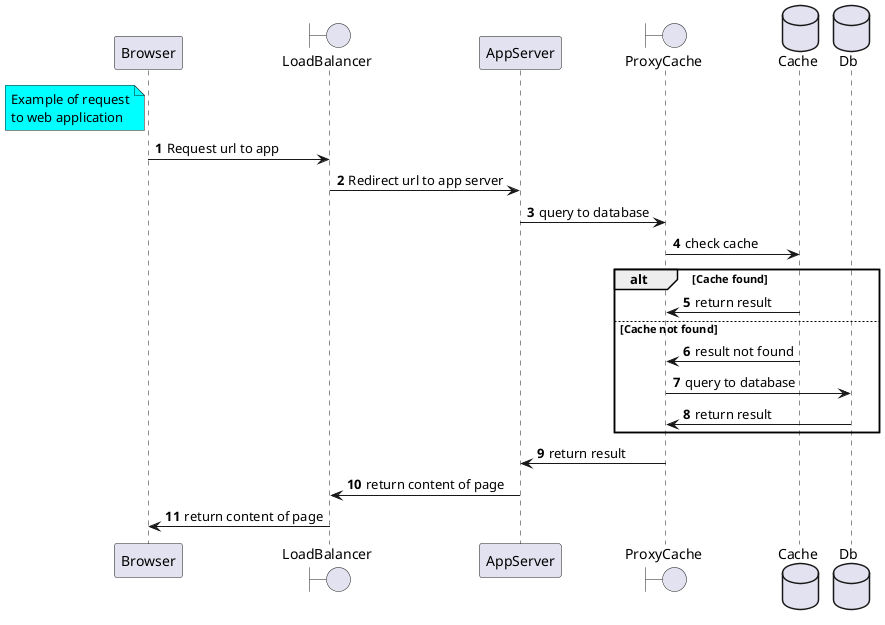 @startuml "Request to web page"
autonumber
note left of Browser #aqua
    Example of request
    to web application
end note
actor Browser
boundary LoadBalancer
Browser -> LoadBalancer: Request url to app
LoadBalancer -> AppServer: Redirect url to app server
boundary ProxyCache
database Cache
database Db
AppServer -> ProxyCache: query to database
ProxyCache -> Cache: check cache
alt Cache found
Cache -> ProxyCache: return result
else Cache not found
Cache -> ProxyCache: result not found
ProxyCache -> Db: query to database
Db -> ProxyCache:  return result
end
ProxyCache -> AppServer: return result
AppServer -> LoadBalancer: return content of page
LoadBalancer -> Browser : return content of page
@enduml